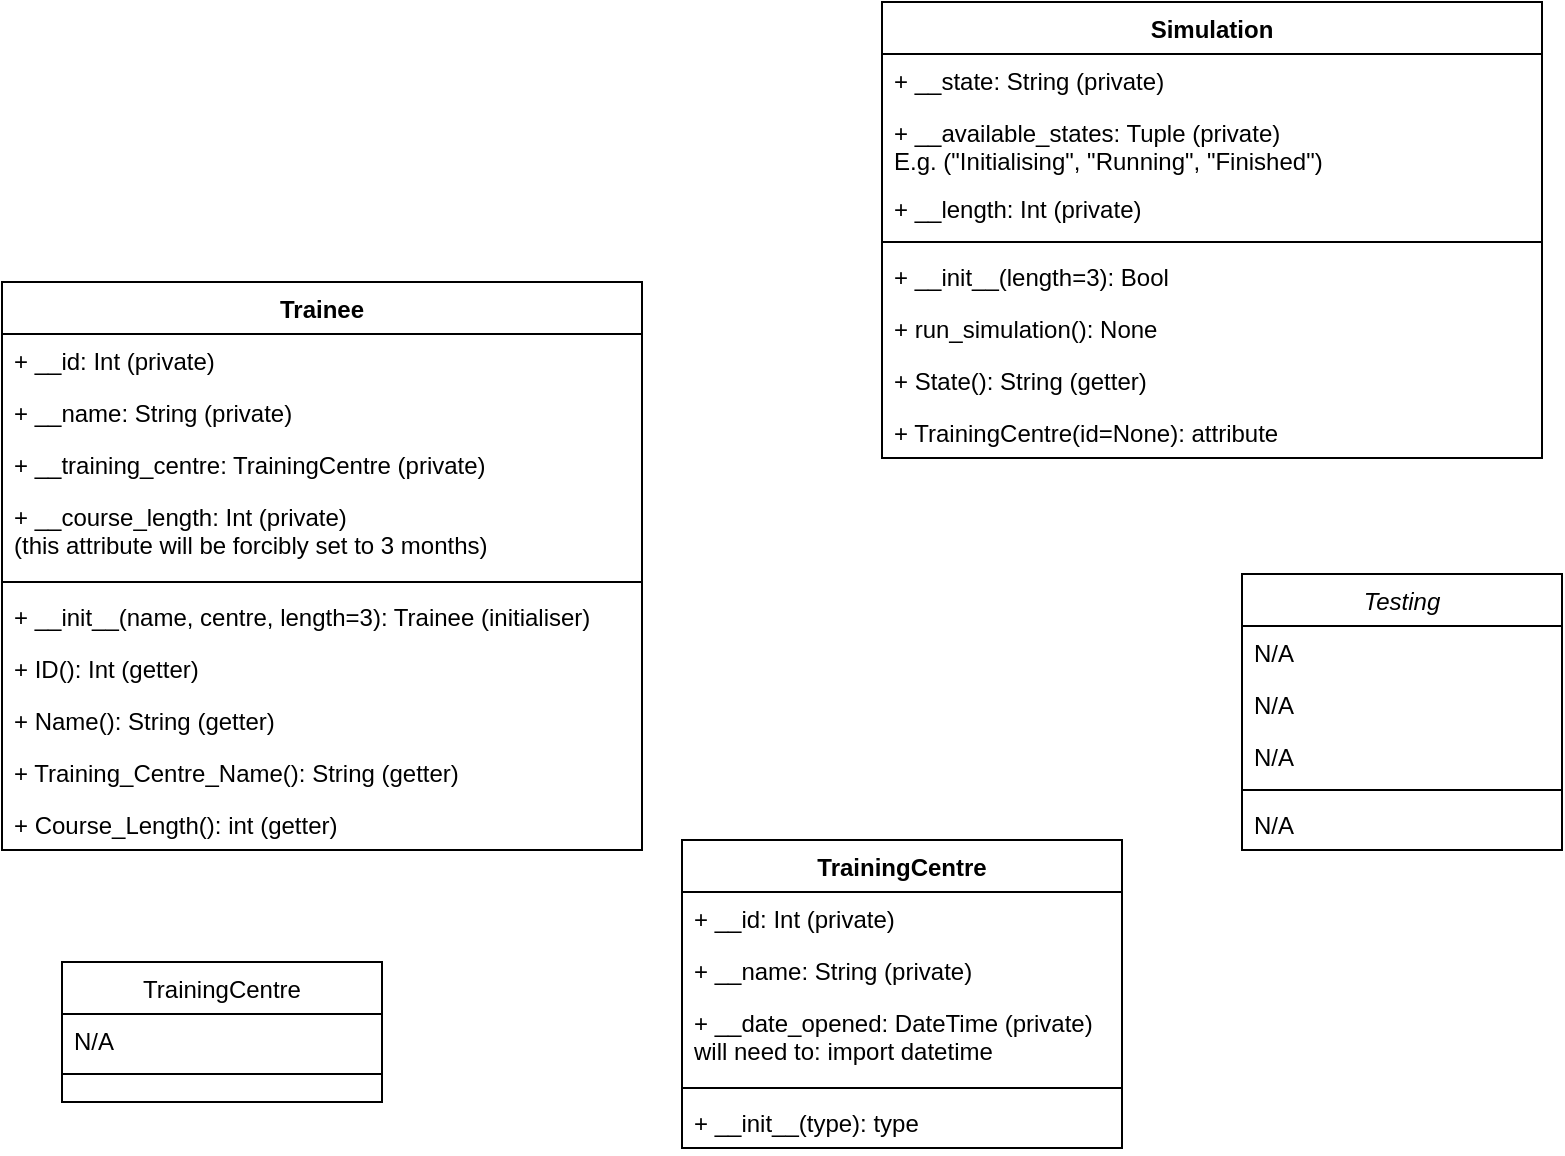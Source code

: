 <mxfile version="15.2.1" type="device"><diagram id="C5RBs43oDa-KdzZeNtuy" name="Page-1"><mxGraphModel dx="813" dy="401" grid="1" gridSize="10" guides="1" tooltips="1" connect="1" arrows="1" fold="1" page="1" pageScale="1" pageWidth="827" pageHeight="1169" math="0" shadow="0"><root><mxCell id="WIyWlLk6GJQsqaUBKTNV-0"/><mxCell id="WIyWlLk6GJQsqaUBKTNV-1" parent="WIyWlLk6GJQsqaUBKTNV-0"/><mxCell id="zkfFHV4jXpPFQw0GAbJ--0" value="Testing" style="swimlane;fontStyle=2;align=center;verticalAlign=top;childLayout=stackLayout;horizontal=1;startSize=26;horizontalStack=0;resizeParent=1;resizeLast=0;collapsible=1;marginBottom=0;rounded=0;shadow=0;strokeWidth=1;" parent="WIyWlLk6GJQsqaUBKTNV-1" vertex="1"><mxGeometry x="680" y="366" width="160" height="138" as="geometry"><mxRectangle x="230" y="140" width="160" height="26" as="alternateBounds"/></mxGeometry></mxCell><mxCell id="zkfFHV4jXpPFQw0GAbJ--1" value="N/A" style="text;align=left;verticalAlign=top;spacingLeft=4;spacingRight=4;overflow=hidden;rotatable=0;points=[[0,0.5],[1,0.5]];portConstraint=eastwest;" parent="zkfFHV4jXpPFQw0GAbJ--0" vertex="1"><mxGeometry y="26" width="160" height="26" as="geometry"/></mxCell><mxCell id="zkfFHV4jXpPFQw0GAbJ--2" value="N/A" style="text;align=left;verticalAlign=top;spacingLeft=4;spacingRight=4;overflow=hidden;rotatable=0;points=[[0,0.5],[1,0.5]];portConstraint=eastwest;rounded=0;shadow=0;html=0;" parent="zkfFHV4jXpPFQw0GAbJ--0" vertex="1"><mxGeometry y="52" width="160" height="26" as="geometry"/></mxCell><mxCell id="zkfFHV4jXpPFQw0GAbJ--3" value="N/A" style="text;align=left;verticalAlign=top;spacingLeft=4;spacingRight=4;overflow=hidden;rotatable=0;points=[[0,0.5],[1,0.5]];portConstraint=eastwest;rounded=0;shadow=0;html=0;" parent="zkfFHV4jXpPFQw0GAbJ--0" vertex="1"><mxGeometry y="78" width="160" height="26" as="geometry"/></mxCell><mxCell id="zkfFHV4jXpPFQw0GAbJ--4" value="" style="line;html=1;strokeWidth=1;align=left;verticalAlign=middle;spacingTop=-1;spacingLeft=3;spacingRight=3;rotatable=0;labelPosition=right;points=[];portConstraint=eastwest;" parent="zkfFHV4jXpPFQw0GAbJ--0" vertex="1"><mxGeometry y="104" width="160" height="8" as="geometry"/></mxCell><mxCell id="zkfFHV4jXpPFQw0GAbJ--5" value="N/A" style="text;align=left;verticalAlign=top;spacingLeft=4;spacingRight=4;overflow=hidden;rotatable=0;points=[[0,0.5],[1,0.5]];portConstraint=eastwest;" parent="zkfFHV4jXpPFQw0GAbJ--0" vertex="1"><mxGeometry y="112" width="160" height="26" as="geometry"/></mxCell><mxCell id="zkfFHV4jXpPFQw0GAbJ--13" value="TrainingCentre" style="swimlane;fontStyle=0;align=center;verticalAlign=top;childLayout=stackLayout;horizontal=1;startSize=26;horizontalStack=0;resizeParent=1;resizeLast=0;collapsible=1;marginBottom=0;rounded=0;shadow=0;strokeWidth=1;" parent="WIyWlLk6GJQsqaUBKTNV-1" vertex="1"><mxGeometry x="90" y="560" width="160" height="70" as="geometry"><mxRectangle x="340" y="380" width="170" height="26" as="alternateBounds"/></mxGeometry></mxCell><mxCell id="zkfFHV4jXpPFQw0GAbJ--14" value="N/A" style="text;align=left;verticalAlign=top;spacingLeft=4;spacingRight=4;overflow=hidden;rotatable=0;points=[[0,0.5],[1,0.5]];portConstraint=eastwest;" parent="zkfFHV4jXpPFQw0GAbJ--13" vertex="1"><mxGeometry y="26" width="160" height="26" as="geometry"/></mxCell><mxCell id="zkfFHV4jXpPFQw0GAbJ--15" value="" style="line;html=1;strokeWidth=1;align=left;verticalAlign=middle;spacingTop=-1;spacingLeft=3;spacingRight=3;rotatable=0;labelPosition=right;points=[];portConstraint=eastwest;" parent="zkfFHV4jXpPFQw0GAbJ--13" vertex="1"><mxGeometry y="52" width="160" height="8" as="geometry"/></mxCell><mxCell id="hRqVdmEy-nGSuZevG_nU-3" value="Trainee" style="swimlane;fontStyle=1;align=center;verticalAlign=top;childLayout=stackLayout;horizontal=1;startSize=26;horizontalStack=0;resizeParent=1;resizeParentMax=0;resizeLast=0;collapsible=1;marginBottom=0;" vertex="1" parent="WIyWlLk6GJQsqaUBKTNV-1"><mxGeometry x="60" y="220" width="320" height="284" as="geometry"/></mxCell><mxCell id="hRqVdmEy-nGSuZevG_nU-19" value="+ __id: Int (private)" style="text;strokeColor=none;fillColor=none;align=left;verticalAlign=top;spacingLeft=4;spacingRight=4;overflow=hidden;rotatable=0;points=[[0,0.5],[1,0.5]];portConstraint=eastwest;" vertex="1" parent="hRqVdmEy-nGSuZevG_nU-3"><mxGeometry y="26" width="320" height="26" as="geometry"/></mxCell><mxCell id="hRqVdmEy-nGSuZevG_nU-4" value="+ __name: String (private)" style="text;strokeColor=none;fillColor=none;align=left;verticalAlign=top;spacingLeft=4;spacingRight=4;overflow=hidden;rotatable=0;points=[[0,0.5],[1,0.5]];portConstraint=eastwest;" vertex="1" parent="hRqVdmEy-nGSuZevG_nU-3"><mxGeometry y="52" width="320" height="26" as="geometry"/></mxCell><mxCell id="hRqVdmEy-nGSuZevG_nU-7" value="+ __training_centre: TrainingCentre (private)" style="text;strokeColor=none;fillColor=none;align=left;verticalAlign=top;spacingLeft=4;spacingRight=4;overflow=hidden;rotatable=0;points=[[0,0.5],[1,0.5]];portConstraint=eastwest;" vertex="1" parent="hRqVdmEy-nGSuZevG_nU-3"><mxGeometry y="78" width="320" height="26" as="geometry"/></mxCell><mxCell id="hRqVdmEy-nGSuZevG_nU-8" value="+ __course_length: Int (private)&#10;(this attribute will be forcibly set to 3 months)" style="text;strokeColor=none;fillColor=none;align=left;verticalAlign=top;spacingLeft=4;spacingRight=4;overflow=hidden;rotatable=0;points=[[0,0.5],[1,0.5]];portConstraint=eastwest;" vertex="1" parent="hRqVdmEy-nGSuZevG_nU-3"><mxGeometry y="104" width="320" height="42" as="geometry"/></mxCell><mxCell id="hRqVdmEy-nGSuZevG_nU-5" value="" style="line;strokeWidth=1;fillColor=none;align=left;verticalAlign=middle;spacingTop=-1;spacingLeft=3;spacingRight=3;rotatable=0;labelPosition=right;points=[];portConstraint=eastwest;" vertex="1" parent="hRqVdmEy-nGSuZevG_nU-3"><mxGeometry y="146" width="320" height="8" as="geometry"/></mxCell><mxCell id="hRqVdmEy-nGSuZevG_nU-18" value="+ __init__(name, centre, length=3): Trainee (initialiser)" style="text;strokeColor=none;fillColor=none;align=left;verticalAlign=top;spacingLeft=4;spacingRight=4;overflow=hidden;rotatable=0;points=[[0,0.5],[1,0.5]];portConstraint=eastwest;" vertex="1" parent="hRqVdmEy-nGSuZevG_nU-3"><mxGeometry y="154" width="320" height="26" as="geometry"/></mxCell><mxCell id="hRqVdmEy-nGSuZevG_nU-20" value="+ ID(): Int (getter)" style="text;strokeColor=none;fillColor=none;align=left;verticalAlign=top;spacingLeft=4;spacingRight=4;overflow=hidden;rotatable=0;points=[[0,0.5],[1,0.5]];portConstraint=eastwest;" vertex="1" parent="hRqVdmEy-nGSuZevG_nU-3"><mxGeometry y="180" width="320" height="26" as="geometry"/></mxCell><mxCell id="hRqVdmEy-nGSuZevG_nU-6" value="+ Name(): String (getter)" style="text;strokeColor=none;fillColor=none;align=left;verticalAlign=top;spacingLeft=4;spacingRight=4;overflow=hidden;rotatable=0;points=[[0,0.5],[1,0.5]];portConstraint=eastwest;" vertex="1" parent="hRqVdmEy-nGSuZevG_nU-3"><mxGeometry y="206" width="320" height="26" as="geometry"/></mxCell><mxCell id="hRqVdmEy-nGSuZevG_nU-9" value="+ Training_Centre_Name(): String (getter)" style="text;strokeColor=none;fillColor=none;align=left;verticalAlign=top;spacingLeft=4;spacingRight=4;overflow=hidden;rotatable=0;points=[[0,0.5],[1,0.5]];portConstraint=eastwest;" vertex="1" parent="hRqVdmEy-nGSuZevG_nU-3"><mxGeometry y="232" width="320" height="26" as="geometry"/></mxCell><mxCell id="hRqVdmEy-nGSuZevG_nU-10" value="+ Course_Length(): int (getter)" style="text;strokeColor=none;fillColor=none;align=left;verticalAlign=top;spacingLeft=4;spacingRight=4;overflow=hidden;rotatable=0;points=[[0,0.5],[1,0.5]];portConstraint=eastwest;" vertex="1" parent="hRqVdmEy-nGSuZevG_nU-3"><mxGeometry y="258" width="320" height="26" as="geometry"/></mxCell><mxCell id="hRqVdmEy-nGSuZevG_nU-11" value="Simulation" style="swimlane;fontStyle=1;align=center;verticalAlign=top;childLayout=stackLayout;horizontal=1;startSize=26;horizontalStack=0;resizeParent=1;resizeParentMax=0;resizeLast=0;collapsible=1;marginBottom=0;" vertex="1" parent="WIyWlLk6GJQsqaUBKTNV-1"><mxGeometry x="500" y="80" width="330" height="228" as="geometry"/></mxCell><mxCell id="hRqVdmEy-nGSuZevG_nU-12" value="+ __state: String (private)" style="text;strokeColor=none;fillColor=none;align=left;verticalAlign=top;spacingLeft=4;spacingRight=4;overflow=hidden;rotatable=0;points=[[0,0.5],[1,0.5]];portConstraint=eastwest;" vertex="1" parent="hRqVdmEy-nGSuZevG_nU-11"><mxGeometry y="26" width="330" height="26" as="geometry"/></mxCell><mxCell id="hRqVdmEy-nGSuZevG_nU-15" value="+ __available_states: Tuple (private)&#10;E.g. (&quot;Initialising&quot;, &quot;Running&quot;, &quot;Finished&quot;)" style="text;strokeColor=none;fillColor=none;align=left;verticalAlign=top;spacingLeft=4;spacingRight=4;overflow=hidden;rotatable=0;points=[[0,0.5],[1,0.5]];portConstraint=eastwest;" vertex="1" parent="hRqVdmEy-nGSuZevG_nU-11"><mxGeometry y="52" width="330" height="38" as="geometry"/></mxCell><mxCell id="hRqVdmEy-nGSuZevG_nU-27" value="+ __length: Int (private)" style="text;strokeColor=none;fillColor=none;align=left;verticalAlign=top;spacingLeft=4;spacingRight=4;overflow=hidden;rotatable=0;points=[[0,0.5],[1,0.5]];portConstraint=eastwest;" vertex="1" parent="hRqVdmEy-nGSuZevG_nU-11"><mxGeometry y="90" width="330" height="26" as="geometry"/></mxCell><mxCell id="hRqVdmEy-nGSuZevG_nU-13" value="" style="line;strokeWidth=1;fillColor=none;align=left;verticalAlign=middle;spacingTop=-1;spacingLeft=3;spacingRight=3;rotatable=0;labelPosition=right;points=[];portConstraint=eastwest;" vertex="1" parent="hRqVdmEy-nGSuZevG_nU-11"><mxGeometry y="116" width="330" height="8" as="geometry"/></mxCell><mxCell id="hRqVdmEy-nGSuZevG_nU-14" value="+ __init__(length=3): Bool" style="text;strokeColor=none;fillColor=none;align=left;verticalAlign=top;spacingLeft=4;spacingRight=4;overflow=hidden;rotatable=0;points=[[0,0.5],[1,0.5]];portConstraint=eastwest;" vertex="1" parent="hRqVdmEy-nGSuZevG_nU-11"><mxGeometry y="124" width="330" height="26" as="geometry"/></mxCell><mxCell id="hRqVdmEy-nGSuZevG_nU-28" value="+ run_simulation(): None" style="text;strokeColor=none;fillColor=none;align=left;verticalAlign=top;spacingLeft=4;spacingRight=4;overflow=hidden;rotatable=0;points=[[0,0.5],[1,0.5]];portConstraint=eastwest;" vertex="1" parent="hRqVdmEy-nGSuZevG_nU-11"><mxGeometry y="150" width="330" height="26" as="geometry"/></mxCell><mxCell id="hRqVdmEy-nGSuZevG_nU-16" value="+ State(): String (getter)" style="text;strokeColor=none;fillColor=none;align=left;verticalAlign=top;spacingLeft=4;spacingRight=4;overflow=hidden;rotatable=0;points=[[0,0.5],[1,0.5]];portConstraint=eastwest;" vertex="1" parent="hRqVdmEy-nGSuZevG_nU-11"><mxGeometry y="176" width="330" height="26" as="geometry"/></mxCell><mxCell id="hRqVdmEy-nGSuZevG_nU-17" value="+ TrainingCentre(id=None): attribute" style="text;strokeColor=none;fillColor=none;align=left;verticalAlign=top;spacingLeft=4;spacingRight=4;overflow=hidden;rotatable=0;points=[[0,0.5],[1,0.5]];portConstraint=eastwest;" vertex="1" parent="hRqVdmEy-nGSuZevG_nU-11"><mxGeometry y="202" width="330" height="26" as="geometry"/></mxCell><mxCell id="hRqVdmEy-nGSuZevG_nU-21" value="TrainingCentre" style="swimlane;fontStyle=1;align=center;verticalAlign=top;childLayout=stackLayout;horizontal=1;startSize=26;horizontalStack=0;resizeParent=1;resizeParentMax=0;resizeLast=0;collapsible=1;marginBottom=0;" vertex="1" parent="WIyWlLk6GJQsqaUBKTNV-1"><mxGeometry x="400" y="499" width="220" height="154" as="geometry"/></mxCell><mxCell id="hRqVdmEy-nGSuZevG_nU-22" value="+ __id: Int (private)" style="text;strokeColor=none;fillColor=none;align=left;verticalAlign=top;spacingLeft=4;spacingRight=4;overflow=hidden;rotatable=0;points=[[0,0.5],[1,0.5]];portConstraint=eastwest;" vertex="1" parent="hRqVdmEy-nGSuZevG_nU-21"><mxGeometry y="26" width="220" height="26" as="geometry"/></mxCell><mxCell id="hRqVdmEy-nGSuZevG_nU-25" value="+ __name: String (private)" style="text;strokeColor=none;fillColor=none;align=left;verticalAlign=top;spacingLeft=4;spacingRight=4;overflow=hidden;rotatable=0;points=[[0,0.5],[1,0.5]];portConstraint=eastwest;" vertex="1" parent="hRqVdmEy-nGSuZevG_nU-21"><mxGeometry y="52" width="220" height="26" as="geometry"/></mxCell><mxCell id="hRqVdmEy-nGSuZevG_nU-26" value="+ __date_opened: DateTime (private)&#10;will need to: import datetime" style="text;strokeColor=none;fillColor=none;align=left;verticalAlign=top;spacingLeft=4;spacingRight=4;overflow=hidden;rotatable=0;points=[[0,0.5],[1,0.5]];portConstraint=eastwest;" vertex="1" parent="hRqVdmEy-nGSuZevG_nU-21"><mxGeometry y="78" width="220" height="42" as="geometry"/></mxCell><mxCell id="hRqVdmEy-nGSuZevG_nU-23" value="" style="line;strokeWidth=1;fillColor=none;align=left;verticalAlign=middle;spacingTop=-1;spacingLeft=3;spacingRight=3;rotatable=0;labelPosition=right;points=[];portConstraint=eastwest;" vertex="1" parent="hRqVdmEy-nGSuZevG_nU-21"><mxGeometry y="120" width="220" height="8" as="geometry"/></mxCell><mxCell id="hRqVdmEy-nGSuZevG_nU-24" value="+ __init__(type): type" style="text;strokeColor=none;fillColor=none;align=left;verticalAlign=top;spacingLeft=4;spacingRight=4;overflow=hidden;rotatable=0;points=[[0,0.5],[1,0.5]];portConstraint=eastwest;" vertex="1" parent="hRqVdmEy-nGSuZevG_nU-21"><mxGeometry y="128" width="220" height="26" as="geometry"/></mxCell></root></mxGraphModel></diagram></mxfile>